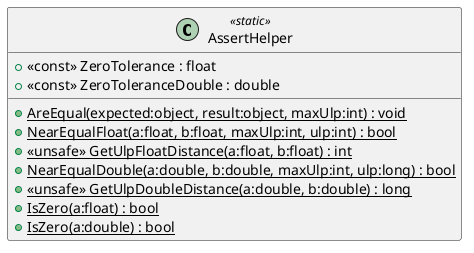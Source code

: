 @startuml
class AssertHelper <<static>> {
    + {static} AreEqual(expected:object, result:object, maxUlp:int) : void
    + <<const>> ZeroTolerance : float
    + <<const>> ZeroToleranceDouble : double
    + {static} NearEqualFloat(a:float, b:float, maxUlp:int, ulp:int) : bool
    + {static} <<unsafe>> GetUlpFloatDistance(a:float, b:float) : int
    + {static} NearEqualDouble(a:double, b:double, maxUlp:int, ulp:long) : bool
    + {static} <<unsafe>> GetUlpDoubleDistance(a:double, b:double) : long
    + {static} IsZero(a:float) : bool
    + {static} IsZero(a:double) : bool
}
@enduml
